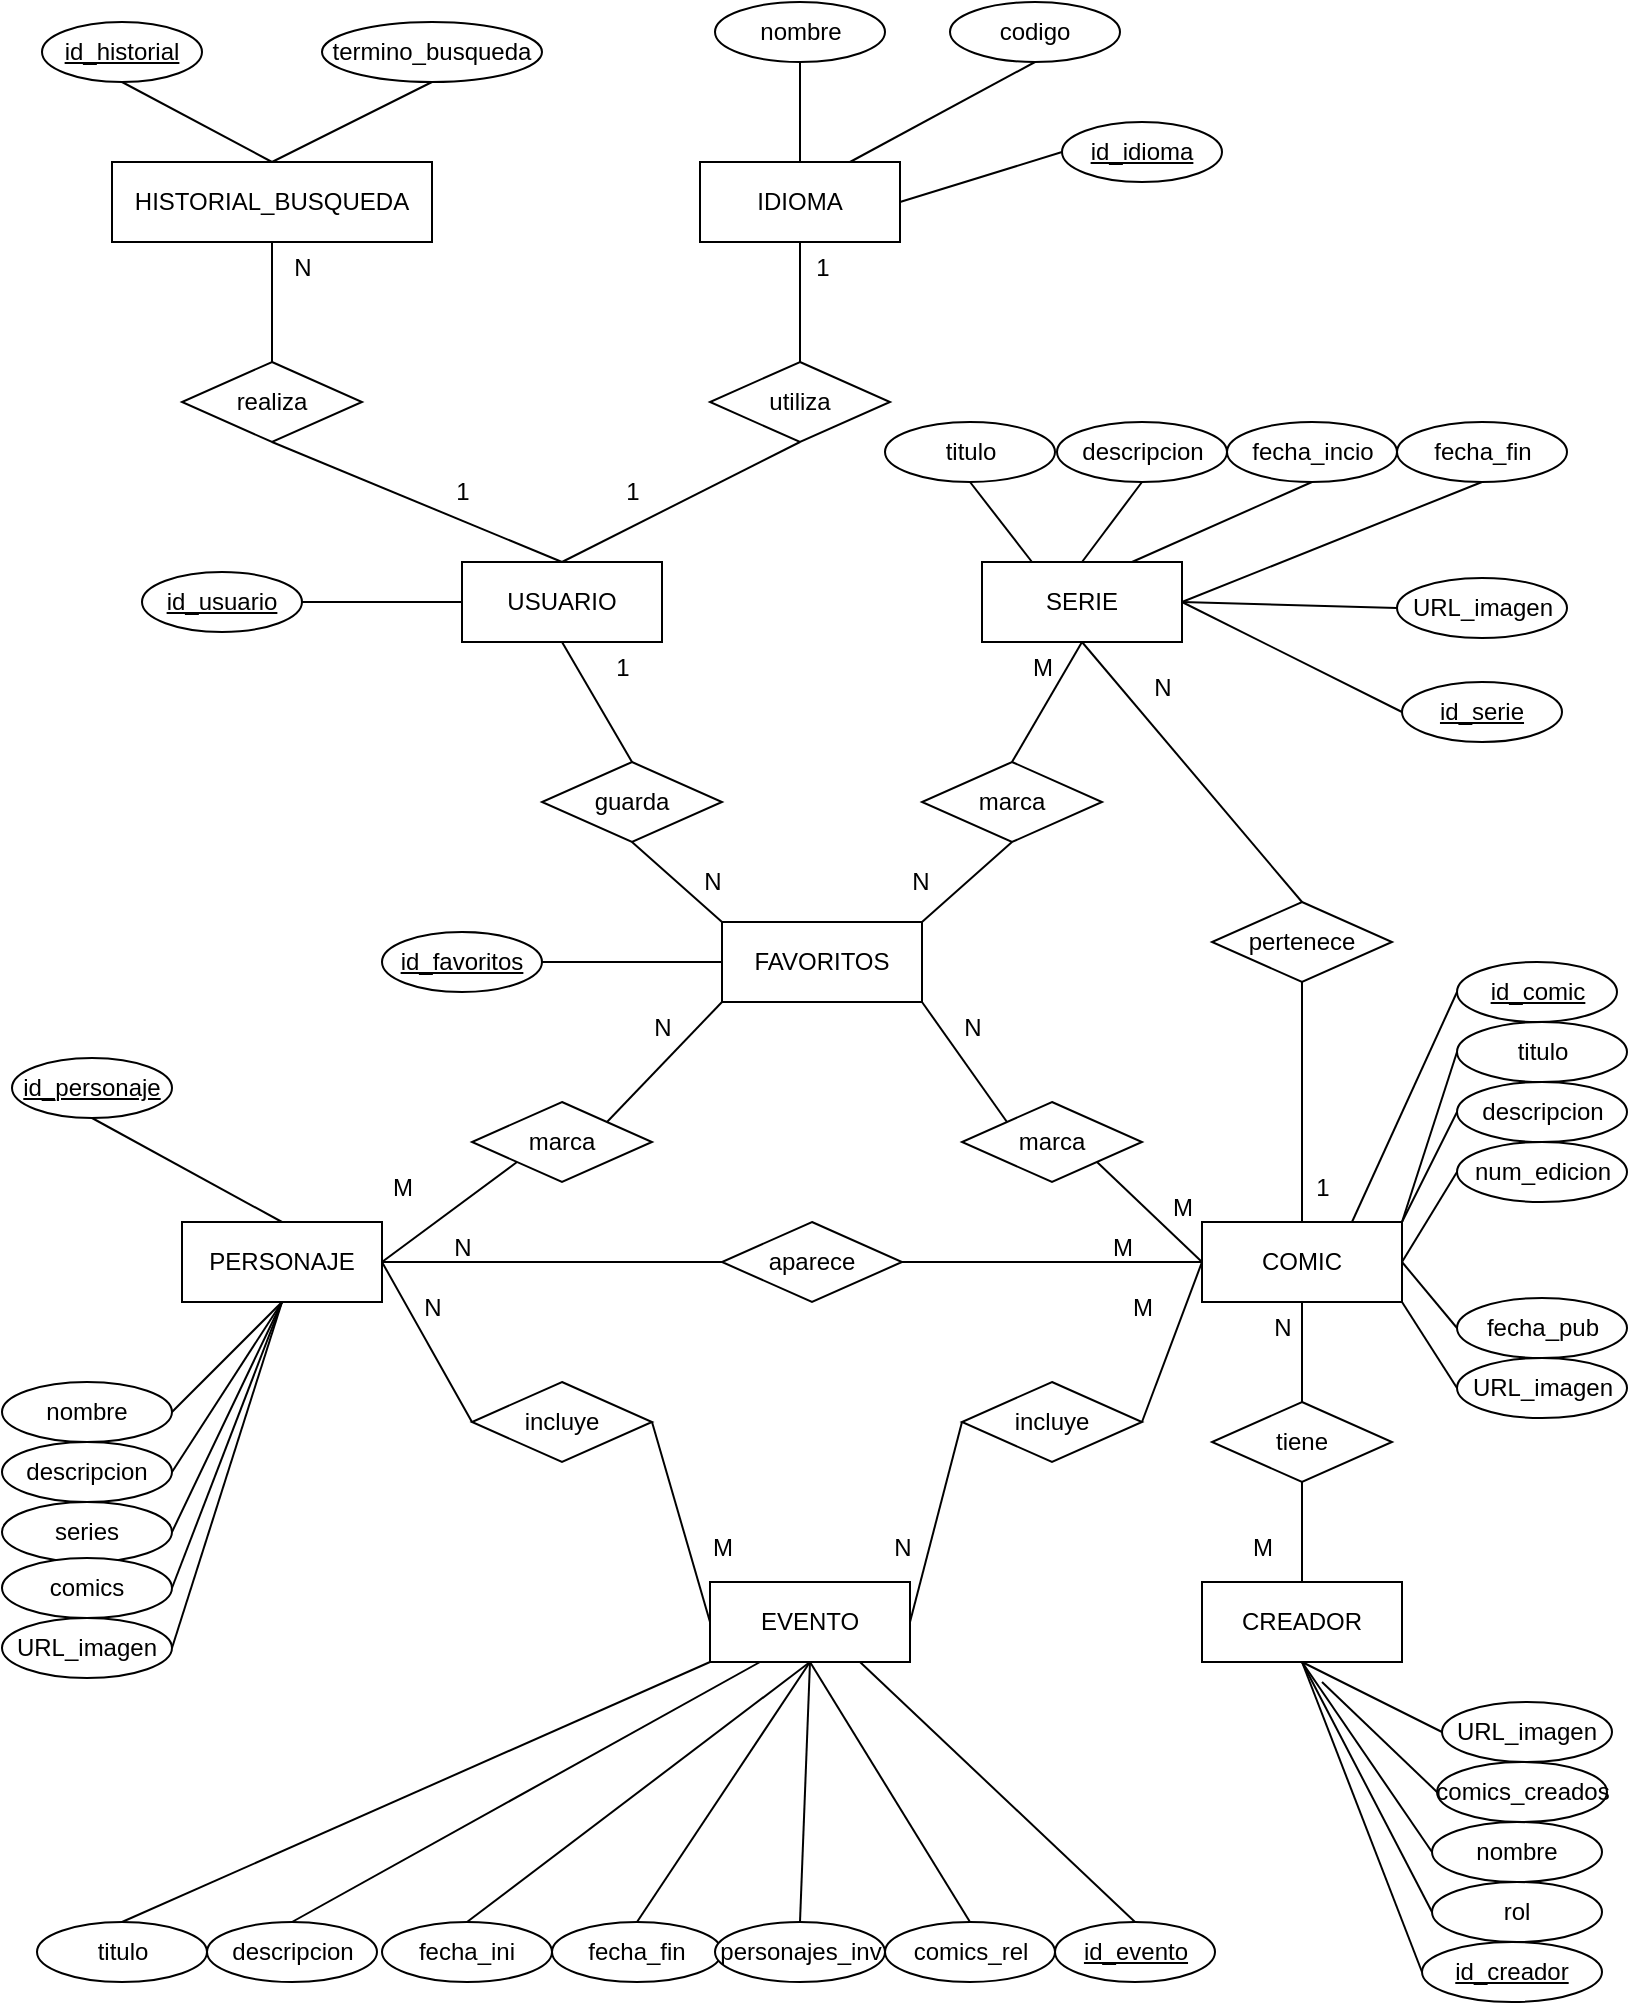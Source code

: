 <mxfile version="26.2.3">
  <diagram name="Modelo-ER" id="4nw62lO1h6hBah5cUrS4">
    <mxGraphModel dx="1428" dy="743" grid="1" gridSize="10" guides="1" tooltips="1" connect="1" arrows="1" fold="1" page="1" pageScale="1" pageWidth="827" pageHeight="1169" math="0" shadow="0">
      <root>
        <mxCell id="0" />
        <mxCell id="1" parent="0" />
        <mxCell id="E68iJSFj84GTbNLbcEv8-1" value="EVENTO" style="whiteSpace=wrap;html=1;align=center;" parent="1" vertex="1">
          <mxGeometry x="364" y="920" width="100" height="40" as="geometry" />
        </mxCell>
        <mxCell id="E68iJSFj84GTbNLbcEv8-2" value="COMIC" style="whiteSpace=wrap;html=1;align=center;" parent="1" vertex="1">
          <mxGeometry x="610" y="740" width="100" height="40" as="geometry" />
        </mxCell>
        <mxCell id="E68iJSFj84GTbNLbcEv8-3" value="SERIE" style="whiteSpace=wrap;html=1;align=center;" parent="1" vertex="1">
          <mxGeometry x="500" y="410" width="100" height="40" as="geometry" />
        </mxCell>
        <mxCell id="E68iJSFj84GTbNLbcEv8-4" value="PERSONAJE" style="whiteSpace=wrap;html=1;align=center;" parent="1" vertex="1">
          <mxGeometry x="100" y="740" width="100" height="40" as="geometry" />
        </mxCell>
        <mxCell id="E68iJSFj84GTbNLbcEv8-5" value="USUARIO" style="whiteSpace=wrap;html=1;align=center;" parent="1" vertex="1">
          <mxGeometry x="240" y="410" width="100" height="40" as="geometry" />
        </mxCell>
        <mxCell id="E68iJSFj84GTbNLbcEv8-9" value="IDIOMA" style="whiteSpace=wrap;html=1;align=center;" parent="1" vertex="1">
          <mxGeometry x="359" y="210" width="100" height="40" as="geometry" />
        </mxCell>
        <mxCell id="GF9N1NEK_EVH8XBZDfcY-1" value="CREADOR" style="whiteSpace=wrap;html=1;align=center;" parent="1" vertex="1">
          <mxGeometry x="610" y="920" width="100" height="40" as="geometry" />
        </mxCell>
        <mxCell id="GF9N1NEK_EVH8XBZDfcY-2" value="HISTORIAL_BUSQUEDA" style="whiteSpace=wrap;html=1;align=center;" parent="1" vertex="1">
          <mxGeometry x="65" y="210" width="160" height="40" as="geometry" />
        </mxCell>
        <mxCell id="GF9N1NEK_EVH8XBZDfcY-3" value="FAVORITOS" style="whiteSpace=wrap;html=1;align=center;" parent="1" vertex="1">
          <mxGeometry x="370" y="590" width="100" height="40" as="geometry" />
        </mxCell>
        <mxCell id="bm0z0x6JTXVxcFclUV1G-10" value="&lt;span style=&quot;font-weight: normal;&quot;&gt;guarda&lt;/span&gt;" style="shape=rhombus;perimeter=rhombusPerimeter;whiteSpace=wrap;html=1;align=center;fontStyle=1" parent="1" vertex="1">
          <mxGeometry x="280" y="510" width="90" height="40" as="geometry" />
        </mxCell>
        <mxCell id="bm0z0x6JTXVxcFclUV1G-11" value="" style="endArrow=none;html=1;rounded=0;exitX=0.5;exitY=1;exitDx=0;exitDy=0;entryX=0;entryY=0;entryDx=0;entryDy=0;" parent="1" source="bm0z0x6JTXVxcFclUV1G-10" target="GF9N1NEK_EVH8XBZDfcY-3" edge="1">
          <mxGeometry relative="1" as="geometry">
            <mxPoint x="280" y="600" as="sourcePoint" />
            <mxPoint x="440" y="600" as="targetPoint" />
          </mxGeometry>
        </mxCell>
        <mxCell id="bm0z0x6JTXVxcFclUV1G-12" value="" style="endArrow=none;html=1;rounded=0;exitX=0.5;exitY=1;exitDx=0;exitDy=0;entryX=0.5;entryY=0;entryDx=0;entryDy=0;" parent="1" source="E68iJSFj84GTbNLbcEv8-5" target="bm0z0x6JTXVxcFclUV1G-10" edge="1">
          <mxGeometry relative="1" as="geometry">
            <mxPoint x="345" y="550" as="sourcePoint" />
            <mxPoint x="380" y="620" as="targetPoint" />
          </mxGeometry>
        </mxCell>
        <mxCell id="bm0z0x6JTXVxcFclUV1G-13" value="marca" style="shape=rhombus;perimeter=rhombusPerimeter;whiteSpace=wrap;html=1;align=center;" parent="1" vertex="1">
          <mxGeometry x="470" y="510" width="90" height="40" as="geometry" />
        </mxCell>
        <mxCell id="bm0z0x6JTXVxcFclUV1G-14" value="marca" style="shape=rhombus;perimeter=rhombusPerimeter;whiteSpace=wrap;html=1;align=center;" parent="1" vertex="1">
          <mxGeometry x="245" y="680" width="90" height="40" as="geometry" />
        </mxCell>
        <mxCell id="bm0z0x6JTXVxcFclUV1G-15" value="marca" style="shape=rhombus;perimeter=rhombusPerimeter;whiteSpace=wrap;html=1;align=center;" parent="1" vertex="1">
          <mxGeometry x="490" y="680" width="90" height="40" as="geometry" />
        </mxCell>
        <mxCell id="bm0z0x6JTXVxcFclUV1G-16" value="" style="endArrow=none;html=1;rounded=0;exitX=0;exitY=1;exitDx=0;exitDy=0;entryX=1;entryY=0;entryDx=0;entryDy=0;" parent="1" source="GF9N1NEK_EVH8XBZDfcY-3" target="bm0z0x6JTXVxcFclUV1G-14" edge="1">
          <mxGeometry relative="1" as="geometry">
            <mxPoint x="335" y="560" as="sourcePoint" />
            <mxPoint x="380" y="620" as="targetPoint" />
          </mxGeometry>
        </mxCell>
        <mxCell id="bm0z0x6JTXVxcFclUV1G-17" value="" style="endArrow=none;html=1;rounded=0;exitX=1;exitY=0.5;exitDx=0;exitDy=0;entryX=0;entryY=1;entryDx=0;entryDy=0;" parent="1" source="E68iJSFj84GTbNLbcEv8-4" target="bm0z0x6JTXVxcFclUV1G-14" edge="1">
          <mxGeometry relative="1" as="geometry">
            <mxPoint x="380" y="640" as="sourcePoint" />
            <mxPoint x="323" y="700" as="targetPoint" />
          </mxGeometry>
        </mxCell>
        <mxCell id="bm0z0x6JTXVxcFclUV1G-18" value="" style="endArrow=none;html=1;rounded=0;exitX=1;exitY=1;exitDx=0;exitDy=0;entryX=0;entryY=0;entryDx=0;entryDy=0;" parent="1" source="GF9N1NEK_EVH8XBZDfcY-3" target="bm0z0x6JTXVxcFclUV1G-15" edge="1">
          <mxGeometry relative="1" as="geometry">
            <mxPoint x="380" y="640" as="sourcePoint" />
            <mxPoint x="550" y="650" as="targetPoint" />
          </mxGeometry>
        </mxCell>
        <mxCell id="bm0z0x6JTXVxcFclUV1G-19" value="" style="endArrow=none;html=1;rounded=0;entryX=1;entryY=1;entryDx=0;entryDy=0;exitX=0;exitY=0.5;exitDx=0;exitDy=0;" parent="1" source="E68iJSFj84GTbNLbcEv8-2" target="bm0z0x6JTXVxcFclUV1G-15" edge="1">
          <mxGeometry relative="1" as="geometry">
            <mxPoint x="600" y="770" as="sourcePoint" />
            <mxPoint x="545" y="690" as="targetPoint" />
          </mxGeometry>
        </mxCell>
        <mxCell id="bm0z0x6JTXVxcFclUV1G-20" value="" style="endArrow=none;html=1;rounded=0;exitX=0.5;exitY=1;exitDx=0;exitDy=0;entryX=1;entryY=0;entryDx=0;entryDy=0;" parent="1" source="bm0z0x6JTXVxcFclUV1G-13" target="GF9N1NEK_EVH8XBZDfcY-3" edge="1">
          <mxGeometry relative="1" as="geometry">
            <mxPoint x="335" y="560" as="sourcePoint" />
            <mxPoint x="380" y="600" as="targetPoint" />
          </mxGeometry>
        </mxCell>
        <mxCell id="bm0z0x6JTXVxcFclUV1G-21" value="" style="endArrow=none;html=1;rounded=0;entryX=0.5;entryY=0;entryDx=0;entryDy=0;exitX=0.5;exitY=1;exitDx=0;exitDy=0;" parent="1" source="E68iJSFj84GTbNLbcEv8-3" target="bm0z0x6JTXVxcFclUV1G-13" edge="1">
          <mxGeometry relative="1" as="geometry">
            <mxPoint x="560" y="490" as="sourcePoint" />
            <mxPoint x="480" y="600" as="targetPoint" />
          </mxGeometry>
        </mxCell>
        <mxCell id="bm0z0x6JTXVxcFclUV1G-22" value="incluye" style="shape=rhombus;perimeter=rhombusPerimeter;whiteSpace=wrap;html=1;align=center;" parent="1" vertex="1">
          <mxGeometry x="245" y="820" width="90" height="40" as="geometry" />
        </mxCell>
        <mxCell id="bm0z0x6JTXVxcFclUV1G-23" value="incluye" style="shape=rhombus;perimeter=rhombusPerimeter;whiteSpace=wrap;html=1;align=center;" parent="1" vertex="1">
          <mxGeometry x="490" y="820" width="90" height="40" as="geometry" />
        </mxCell>
        <mxCell id="bm0z0x6JTXVxcFclUV1G-24" value="" style="endArrow=none;html=1;rounded=0;entryX=1;entryY=0.5;entryDx=0;entryDy=0;exitX=0;exitY=0.5;exitDx=0;exitDy=0;" parent="1" source="E68iJSFj84GTbNLbcEv8-2" target="bm0z0x6JTXVxcFclUV1G-23" edge="1">
          <mxGeometry relative="1" as="geometry">
            <mxPoint x="620" y="770" as="sourcePoint" />
            <mxPoint x="568" y="720" as="targetPoint" />
          </mxGeometry>
        </mxCell>
        <mxCell id="bm0z0x6JTXVxcFclUV1G-25" value="" style="endArrow=none;html=1;rounded=0;entryX=1;entryY=0.5;entryDx=0;entryDy=0;exitX=0;exitY=0.5;exitDx=0;exitDy=0;" parent="1" source="bm0z0x6JTXVxcFclUV1G-23" target="E68iJSFj84GTbNLbcEv8-1" edge="1">
          <mxGeometry relative="1" as="geometry">
            <mxPoint x="620" y="770" as="sourcePoint" />
            <mxPoint x="590" y="850" as="targetPoint" />
          </mxGeometry>
        </mxCell>
        <mxCell id="bm0z0x6JTXVxcFclUV1G-26" value="" style="endArrow=none;html=1;rounded=0;entryX=0;entryY=0.5;entryDx=0;entryDy=0;exitX=1;exitY=0.5;exitDx=0;exitDy=0;" parent="1" source="bm0z0x6JTXVxcFclUV1G-22" target="E68iJSFj84GTbNLbcEv8-1" edge="1">
          <mxGeometry relative="1" as="geometry">
            <mxPoint x="500" y="850" as="sourcePoint" />
            <mxPoint x="474" y="950" as="targetPoint" />
          </mxGeometry>
        </mxCell>
        <mxCell id="bm0z0x6JTXVxcFclUV1G-27" value="" style="endArrow=none;html=1;rounded=0;entryX=0;entryY=0.5;entryDx=0;entryDy=0;exitX=1;exitY=0.5;exitDx=0;exitDy=0;" parent="1" source="E68iJSFj84GTbNLbcEv8-4" target="bm0z0x6JTXVxcFclUV1G-22" edge="1">
          <mxGeometry relative="1" as="geometry">
            <mxPoint x="345" y="850" as="sourcePoint" />
            <mxPoint x="374" y="950" as="targetPoint" />
          </mxGeometry>
        </mxCell>
        <mxCell id="bm0z0x6JTXVxcFclUV1G-28" value="&lt;span style=&quot;font-weight: normal;&quot;&gt;realiza&lt;/span&gt;" style="shape=rhombus;perimeter=rhombusPerimeter;whiteSpace=wrap;html=1;align=center;fontStyle=1" parent="1" vertex="1">
          <mxGeometry x="100" y="310" width="90" height="40" as="geometry" />
        </mxCell>
        <mxCell id="bm0z0x6JTXVxcFclUV1G-29" value="&lt;span style=&quot;font-weight: normal;&quot;&gt;utiliza&lt;/span&gt;" style="shape=rhombus;perimeter=rhombusPerimeter;whiteSpace=wrap;html=1;align=center;fontStyle=1" parent="1" vertex="1">
          <mxGeometry x="364" y="310" width="90" height="40" as="geometry" />
        </mxCell>
        <mxCell id="bm0z0x6JTXVxcFclUV1G-30" value="" style="endArrow=none;html=1;rounded=0;exitX=0.5;exitY=1;exitDx=0;exitDy=0;entryX=0.5;entryY=0;entryDx=0;entryDy=0;" parent="1" source="bm0z0x6JTXVxcFclUV1G-29" target="E68iJSFj84GTbNLbcEv8-5" edge="1">
          <mxGeometry relative="1" as="geometry">
            <mxPoint x="300" y="460" as="sourcePoint" />
            <mxPoint x="335" y="520" as="targetPoint" />
          </mxGeometry>
        </mxCell>
        <mxCell id="bm0z0x6JTXVxcFclUV1G-31" value="" style="endArrow=none;html=1;rounded=0;exitX=0.5;exitY=1;exitDx=0;exitDy=0;entryX=0.5;entryY=0;entryDx=0;entryDy=0;" parent="1" source="bm0z0x6JTXVxcFclUV1G-28" target="E68iJSFj84GTbNLbcEv8-5" edge="1">
          <mxGeometry relative="1" as="geometry">
            <mxPoint x="365" y="360" as="sourcePoint" />
            <mxPoint x="280" y="380" as="targetPoint" />
          </mxGeometry>
        </mxCell>
        <mxCell id="bm0z0x6JTXVxcFclUV1G-32" value="" style="endArrow=none;html=1;rounded=0;exitX=0.5;exitY=1;exitDx=0;exitDy=0;entryX=0.5;entryY=0;entryDx=0;entryDy=0;" parent="1" source="GF9N1NEK_EVH8XBZDfcY-2" target="bm0z0x6JTXVxcFclUV1G-28" edge="1">
          <mxGeometry relative="1" as="geometry">
            <mxPoint x="155" y="360" as="sourcePoint" />
            <mxPoint x="300" y="420" as="targetPoint" />
          </mxGeometry>
        </mxCell>
        <mxCell id="bm0z0x6JTXVxcFclUV1G-33" value="" style="endArrow=none;html=1;rounded=0;exitX=0.5;exitY=1;exitDx=0;exitDy=0;entryX=0.5;entryY=0;entryDx=0;entryDy=0;" parent="1" source="E68iJSFj84GTbNLbcEv8-9" target="bm0z0x6JTXVxcFclUV1G-29" edge="1">
          <mxGeometry relative="1" as="geometry">
            <mxPoint x="140" y="260" as="sourcePoint" />
            <mxPoint x="155" y="320" as="targetPoint" />
          </mxGeometry>
        </mxCell>
        <mxCell id="bm0z0x6JTXVxcFclUV1G-34" value="pertenece" style="shape=rhombus;perimeter=rhombusPerimeter;whiteSpace=wrap;html=1;align=center;" parent="1" vertex="1">
          <mxGeometry x="615" y="580" width="90" height="40" as="geometry" />
        </mxCell>
        <mxCell id="bm0z0x6JTXVxcFclUV1G-35" value="" style="endArrow=none;html=1;rounded=0;entryX=0.5;entryY=0;entryDx=0;entryDy=0;exitX=0.5;exitY=1;exitDx=0;exitDy=0;" parent="1" source="E68iJSFj84GTbNLbcEv8-3" target="bm0z0x6JTXVxcFclUV1G-34" edge="1">
          <mxGeometry relative="1" as="geometry">
            <mxPoint x="560" y="460" as="sourcePoint" />
            <mxPoint x="525" y="520" as="targetPoint" />
          </mxGeometry>
        </mxCell>
        <mxCell id="bm0z0x6JTXVxcFclUV1G-36" value="" style="endArrow=none;html=1;rounded=0;entryX=0.5;entryY=1;entryDx=0;entryDy=0;exitX=0.5;exitY=0;exitDx=0;exitDy=0;" parent="1" source="E68iJSFj84GTbNLbcEv8-2" target="bm0z0x6JTXVxcFclUV1G-34" edge="1">
          <mxGeometry relative="1" as="geometry">
            <mxPoint x="560" y="460" as="sourcePoint" />
            <mxPoint x="675" y="570" as="targetPoint" />
          </mxGeometry>
        </mxCell>
        <mxCell id="bm0z0x6JTXVxcFclUV1G-37" value="aparece" style="shape=rhombus;perimeter=rhombusPerimeter;whiteSpace=wrap;html=1;align=center;" parent="1" vertex="1">
          <mxGeometry x="370" y="740" width="90" height="40" as="geometry" />
        </mxCell>
        <mxCell id="bm0z0x6JTXVxcFclUV1G-38" value="" style="endArrow=none;html=1;rounded=0;exitX=1;exitY=0.5;exitDx=0;exitDy=0;entryX=0;entryY=0.5;entryDx=0;entryDy=0;" parent="1" source="E68iJSFj84GTbNLbcEv8-4" target="bm0z0x6JTXVxcFclUV1G-37" edge="1">
          <mxGeometry relative="1" as="geometry">
            <mxPoint x="210" y="770" as="sourcePoint" />
            <mxPoint x="278" y="720" as="targetPoint" />
          </mxGeometry>
        </mxCell>
        <mxCell id="bm0z0x6JTXVxcFclUV1G-39" value="" style="endArrow=none;html=1;rounded=0;exitX=0;exitY=0.5;exitDx=0;exitDy=0;entryX=1;entryY=0.5;entryDx=0;entryDy=0;" parent="1" source="E68iJSFj84GTbNLbcEv8-2" target="bm0z0x6JTXVxcFclUV1G-37" edge="1">
          <mxGeometry relative="1" as="geometry">
            <mxPoint x="210" y="770" as="sourcePoint" />
            <mxPoint x="379" y="780" as="targetPoint" />
          </mxGeometry>
        </mxCell>
        <mxCell id="bm0z0x6JTXVxcFclUV1G-40" value="tiene" style="shape=rhombus;perimeter=rhombusPerimeter;whiteSpace=wrap;html=1;align=center;" parent="1" vertex="1">
          <mxGeometry x="615" y="830" width="90" height="40" as="geometry" />
        </mxCell>
        <mxCell id="bm0z0x6JTXVxcFclUV1G-41" value="" style="endArrow=none;html=1;rounded=0;entryX=0.5;entryY=1;entryDx=0;entryDy=0;exitX=0.5;exitY=0;exitDx=0;exitDy=0;" parent="1" source="bm0z0x6JTXVxcFclUV1G-40" target="E68iJSFj84GTbNLbcEv8-2" edge="1">
          <mxGeometry relative="1" as="geometry">
            <mxPoint x="670" y="750" as="sourcePoint" />
            <mxPoint x="670" y="630" as="targetPoint" />
          </mxGeometry>
        </mxCell>
        <mxCell id="bm0z0x6JTXVxcFclUV1G-42" value="" style="endArrow=none;html=1;rounded=0;entryX=0.5;entryY=0;entryDx=0;entryDy=0;exitX=0.5;exitY=1;exitDx=0;exitDy=0;" parent="1" source="bm0z0x6JTXVxcFclUV1G-40" target="GF9N1NEK_EVH8XBZDfcY-1" edge="1">
          <mxGeometry relative="1" as="geometry">
            <mxPoint x="665" y="850" as="sourcePoint" />
            <mxPoint x="670" y="790" as="targetPoint" />
          </mxGeometry>
        </mxCell>
        <mxCell id="bm0z0x6JTXVxcFclUV1G-43" value="1" style="text;html=1;align=center;verticalAlign=middle;resizable=0;points=[];autosize=1;strokeColor=none;fillColor=none;" parent="1" vertex="1">
          <mxGeometry x="310" y="360" width="30" height="30" as="geometry" />
        </mxCell>
        <mxCell id="bm0z0x6JTXVxcFclUV1G-44" value="1" style="text;html=1;align=center;verticalAlign=middle;resizable=0;points=[];autosize=1;strokeColor=none;fillColor=none;" parent="1" vertex="1">
          <mxGeometry x="405" y="248" width="30" height="30" as="geometry" />
        </mxCell>
        <mxCell id="bm0z0x6JTXVxcFclUV1G-45" value="1" style="text;html=1;align=center;verticalAlign=middle;resizable=0;points=[];autosize=1;strokeColor=none;fillColor=none;" parent="1" vertex="1">
          <mxGeometry x="225" y="360" width="30" height="30" as="geometry" />
        </mxCell>
        <mxCell id="bm0z0x6JTXVxcFclUV1G-46" value="N" style="text;html=1;align=center;verticalAlign=middle;resizable=0;points=[];autosize=1;strokeColor=none;fillColor=none;" parent="1" vertex="1">
          <mxGeometry x="145" y="248" width="30" height="30" as="geometry" />
        </mxCell>
        <mxCell id="bm0z0x6JTXVxcFclUV1G-47" value="1" style="text;html=1;align=center;verticalAlign=middle;resizable=0;points=[];autosize=1;strokeColor=none;fillColor=none;" parent="1" vertex="1">
          <mxGeometry x="305" y="448" width="30" height="30" as="geometry" />
        </mxCell>
        <mxCell id="bm0z0x6JTXVxcFclUV1G-48" value="N" style="text;html=1;align=center;verticalAlign=middle;resizable=0;points=[];autosize=1;strokeColor=none;fillColor=none;" parent="1" vertex="1">
          <mxGeometry x="350" y="554.5" width="30" height="30" as="geometry" />
        </mxCell>
        <mxCell id="bm0z0x6JTXVxcFclUV1G-49" value="N" style="text;html=1;align=center;verticalAlign=middle;resizable=0;points=[];autosize=1;strokeColor=none;fillColor=none;" parent="1" vertex="1">
          <mxGeometry x="325" y="628" width="30" height="30" as="geometry" />
        </mxCell>
        <mxCell id="bm0z0x6JTXVxcFclUV1G-50" value="N" style="text;html=1;align=center;verticalAlign=middle;resizable=0;points=[];autosize=1;strokeColor=none;fillColor=none;" parent="1" vertex="1">
          <mxGeometry x="480" y="628" width="30" height="30" as="geometry" />
        </mxCell>
        <mxCell id="bm0z0x6JTXVxcFclUV1G-51" value="N" style="text;html=1;align=center;verticalAlign=middle;resizable=0;points=[];autosize=1;strokeColor=none;fillColor=none;" parent="1" vertex="1">
          <mxGeometry x="454" y="555" width="30" height="30" as="geometry" />
        </mxCell>
        <mxCell id="bm0z0x6JTXVxcFclUV1G-52" value="M" style="text;html=1;align=center;verticalAlign=middle;resizable=0;points=[];autosize=1;strokeColor=none;fillColor=none;" parent="1" vertex="1">
          <mxGeometry x="515" y="448" width="30" height="30" as="geometry" />
        </mxCell>
        <mxCell id="bm0z0x6JTXVxcFclUV1G-53" value="M" style="text;html=1;align=center;verticalAlign=middle;resizable=0;points=[];autosize=1;strokeColor=none;fillColor=none;" parent="1" vertex="1">
          <mxGeometry x="585" y="718" width="30" height="30" as="geometry" />
        </mxCell>
        <mxCell id="bm0z0x6JTXVxcFclUV1G-54" value="M" style="text;html=1;align=center;verticalAlign=middle;resizable=0;points=[];autosize=1;strokeColor=none;fillColor=none;" parent="1" vertex="1">
          <mxGeometry x="195" y="708" width="30" height="30" as="geometry" />
        </mxCell>
        <mxCell id="bm0z0x6JTXVxcFclUV1G-55" value="N" style="text;html=1;align=center;verticalAlign=middle;resizable=0;points=[];autosize=1;strokeColor=none;fillColor=none;" parent="1" vertex="1">
          <mxGeometry x="225" y="738" width="30" height="30" as="geometry" />
        </mxCell>
        <mxCell id="bm0z0x6JTXVxcFclUV1G-56" value="M" style="text;html=1;align=center;verticalAlign=middle;resizable=0;points=[];autosize=1;strokeColor=none;fillColor=none;" parent="1" vertex="1">
          <mxGeometry x="555" y="738" width="30" height="30" as="geometry" />
        </mxCell>
        <mxCell id="bm0z0x6JTXVxcFclUV1G-57" value="N" style="text;html=1;align=center;verticalAlign=middle;resizable=0;points=[];autosize=1;strokeColor=none;fillColor=none;" parent="1" vertex="1">
          <mxGeometry x="210" y="768" width="30" height="30" as="geometry" />
        </mxCell>
        <mxCell id="bm0z0x6JTXVxcFclUV1G-58" value="M" style="text;html=1;align=center;verticalAlign=middle;resizable=0;points=[];autosize=1;strokeColor=none;fillColor=none;" parent="1" vertex="1">
          <mxGeometry x="355" y="888" width="30" height="30" as="geometry" />
        </mxCell>
        <mxCell id="bm0z0x6JTXVxcFclUV1G-59" value="N" style="text;html=1;align=center;verticalAlign=middle;resizable=0;points=[];autosize=1;strokeColor=none;fillColor=none;" parent="1" vertex="1">
          <mxGeometry x="445" y="888" width="30" height="30" as="geometry" />
        </mxCell>
        <mxCell id="bm0z0x6JTXVxcFclUV1G-60" value="M" style="text;html=1;align=center;verticalAlign=middle;resizable=0;points=[];autosize=1;strokeColor=none;fillColor=none;" parent="1" vertex="1">
          <mxGeometry x="565" y="768" width="30" height="30" as="geometry" />
        </mxCell>
        <mxCell id="bm0z0x6JTXVxcFclUV1G-61" value="N" style="text;html=1;align=center;verticalAlign=middle;resizable=0;points=[];autosize=1;strokeColor=none;fillColor=none;" parent="1" vertex="1">
          <mxGeometry x="635" y="778" width="30" height="30" as="geometry" />
        </mxCell>
        <mxCell id="bm0z0x6JTXVxcFclUV1G-62" value="M" style="text;html=1;align=center;verticalAlign=middle;resizable=0;points=[];autosize=1;strokeColor=none;fillColor=none;" parent="1" vertex="1">
          <mxGeometry x="625" y="888" width="30" height="30" as="geometry" />
        </mxCell>
        <mxCell id="bm0z0x6JTXVxcFclUV1G-63" value="1" style="text;html=1;align=center;verticalAlign=middle;resizable=0;points=[];autosize=1;strokeColor=none;fillColor=none;" parent="1" vertex="1">
          <mxGeometry x="655" y="708" width="30" height="30" as="geometry" />
        </mxCell>
        <mxCell id="bm0z0x6JTXVxcFclUV1G-64" value="N" style="text;html=1;align=center;verticalAlign=middle;resizable=0;points=[];autosize=1;strokeColor=none;fillColor=none;" parent="1" vertex="1">
          <mxGeometry x="575" y="458" width="30" height="30" as="geometry" />
        </mxCell>
        <mxCell id="LX1QEvnsO2SAnULXbg1H-1" value="id_usuario" style="ellipse;whiteSpace=wrap;html=1;align=center;fontStyle=4;" parent="1" vertex="1">
          <mxGeometry x="80" y="415" width="80" height="30" as="geometry" />
        </mxCell>
        <mxCell id="LX1QEvnsO2SAnULXbg1H-2" value="termino_busqueda" style="ellipse;whiteSpace=wrap;html=1;align=center;" parent="1" vertex="1">
          <mxGeometry x="170" y="140" width="110" height="30" as="geometry" />
        </mxCell>
        <mxCell id="LX1QEvnsO2SAnULXbg1H-6" value="" style="endArrow=none;html=1;rounded=0;exitX=1;exitY=0.5;exitDx=0;exitDy=0;entryX=0;entryY=0.5;entryDx=0;entryDy=0;" parent="1" source="LX1QEvnsO2SAnULXbg1H-1" target="E68iJSFj84GTbNLbcEv8-5" edge="1">
          <mxGeometry relative="1" as="geometry">
            <mxPoint x="130" y="420" as="sourcePoint" />
            <mxPoint x="290" y="420" as="targetPoint" />
          </mxGeometry>
        </mxCell>
        <mxCell id="LX1QEvnsO2SAnULXbg1H-11" value="id_historial" style="ellipse;whiteSpace=wrap;html=1;align=center;fontStyle=4;" parent="1" vertex="1">
          <mxGeometry x="30" y="140" width="80" height="30" as="geometry" />
        </mxCell>
        <mxCell id="LX1QEvnsO2SAnULXbg1H-12" value="" style="endArrow=none;html=1;rounded=0;exitX=0.5;exitY=1;exitDx=0;exitDy=0;entryX=0.5;entryY=0;entryDx=0;entryDy=0;" parent="1" source="LX1QEvnsO2SAnULXbg1H-11" target="GF9N1NEK_EVH8XBZDfcY-2" edge="1">
          <mxGeometry relative="1" as="geometry">
            <mxPoint x="100" y="375" as="sourcePoint" />
            <mxPoint x="250" y="430" as="targetPoint" />
          </mxGeometry>
        </mxCell>
        <mxCell id="LX1QEvnsO2SAnULXbg1H-13" value="" style="endArrow=none;html=1;rounded=0;exitX=0.5;exitY=1;exitDx=0;exitDy=0;entryX=0.5;entryY=0;entryDx=0;entryDy=0;" parent="1" source="LX1QEvnsO2SAnULXbg1H-2" target="GF9N1NEK_EVH8XBZDfcY-2" edge="1">
          <mxGeometry relative="1" as="geometry">
            <mxPoint x="110" y="385" as="sourcePoint" />
            <mxPoint x="260" y="440" as="targetPoint" />
          </mxGeometry>
        </mxCell>
        <mxCell id="LX1QEvnsO2SAnULXbg1H-15" value="codigo" style="ellipse;whiteSpace=wrap;html=1;align=center;" parent="1" vertex="1">
          <mxGeometry x="484" y="130" width="85" height="30" as="geometry" />
        </mxCell>
        <mxCell id="LX1QEvnsO2SAnULXbg1H-16" value="nombre" style="ellipse;whiteSpace=wrap;html=1;align=center;" parent="1" vertex="1">
          <mxGeometry x="366.5" y="130" width="85" height="30" as="geometry" />
        </mxCell>
        <mxCell id="LX1QEvnsO2SAnULXbg1H-17" value="id_idioma" style="ellipse;whiteSpace=wrap;html=1;align=center;fontStyle=4;" parent="1" vertex="1">
          <mxGeometry x="540" y="190" width="80" height="30" as="geometry" />
        </mxCell>
        <mxCell id="LX1QEvnsO2SAnULXbg1H-18" value="" style="endArrow=none;html=1;rounded=0;exitX=0.5;exitY=1;exitDx=0;exitDy=0;entryX=0.5;entryY=0;entryDx=0;entryDy=0;" parent="1" source="LX1QEvnsO2SAnULXbg1H-16" target="E68iJSFj84GTbNLbcEv8-9" edge="1">
          <mxGeometry relative="1" as="geometry">
            <mxPoint x="235" y="180" as="sourcePoint" />
            <mxPoint x="155" y="220" as="targetPoint" />
          </mxGeometry>
        </mxCell>
        <mxCell id="LX1QEvnsO2SAnULXbg1H-19" value="" style="endArrow=none;html=1;rounded=0;exitX=0.5;exitY=1;exitDx=0;exitDy=0;entryX=0.75;entryY=0;entryDx=0;entryDy=0;" parent="1" source="LX1QEvnsO2SAnULXbg1H-15" target="E68iJSFj84GTbNLbcEv8-9" edge="1">
          <mxGeometry relative="1" as="geometry">
            <mxPoint x="419" y="170" as="sourcePoint" />
            <mxPoint x="419" y="220" as="targetPoint" />
          </mxGeometry>
        </mxCell>
        <mxCell id="LX1QEvnsO2SAnULXbg1H-20" value="" style="endArrow=none;html=1;rounded=0;exitX=0;exitY=0.5;exitDx=0;exitDy=0;entryX=1;entryY=0.5;entryDx=0;entryDy=0;" parent="1" source="LX1QEvnsO2SAnULXbg1H-17" target="E68iJSFj84GTbNLbcEv8-9" edge="1">
          <mxGeometry relative="1" as="geometry">
            <mxPoint x="537" y="170" as="sourcePoint" />
            <mxPoint x="460" y="217" as="targetPoint" />
          </mxGeometry>
        </mxCell>
        <mxCell id="LX1QEvnsO2SAnULXbg1H-21" value="id_favoritos" style="ellipse;whiteSpace=wrap;html=1;align=center;fontStyle=4;" parent="1" vertex="1">
          <mxGeometry x="200" y="595" width="80" height="30" as="geometry" />
        </mxCell>
        <mxCell id="LX1QEvnsO2SAnULXbg1H-22" value="" style="endArrow=none;html=1;rounded=0;exitX=1;exitY=0.5;exitDx=0;exitDy=0;entryX=0;entryY=0.5;entryDx=0;entryDy=0;" parent="1" source="LX1QEvnsO2SAnULXbg1H-21" target="GF9N1NEK_EVH8XBZDfcY-3" edge="1">
          <mxGeometry relative="1" as="geometry">
            <mxPoint x="170" y="440" as="sourcePoint" />
            <mxPoint x="250" y="440" as="targetPoint" />
          </mxGeometry>
        </mxCell>
        <mxCell id="LX1QEvnsO2SAnULXbg1H-23" value="nombre" style="ellipse;whiteSpace=wrap;html=1;align=center;" parent="1" vertex="1">
          <mxGeometry x="10" y="820" width="85" height="30" as="geometry" />
        </mxCell>
        <mxCell id="LX1QEvnsO2SAnULXbg1H-24" value="descripcion" style="ellipse;whiteSpace=wrap;html=1;align=center;" parent="1" vertex="1">
          <mxGeometry x="10" y="850" width="85" height="30" as="geometry" />
        </mxCell>
        <mxCell id="LX1QEvnsO2SAnULXbg1H-25" value="series" style="ellipse;whiteSpace=wrap;html=1;align=center;" parent="1" vertex="1">
          <mxGeometry x="10" y="880" width="85" height="30" as="geometry" />
        </mxCell>
        <mxCell id="LX1QEvnsO2SAnULXbg1H-26" value="comics" style="ellipse;whiteSpace=wrap;html=1;align=center;" parent="1" vertex="1">
          <mxGeometry x="10" y="908" width="85" height="30" as="geometry" />
        </mxCell>
        <mxCell id="LX1QEvnsO2SAnULXbg1H-27" value="URL_imagen" style="ellipse;whiteSpace=wrap;html=1;align=center;" parent="1" vertex="1">
          <mxGeometry x="10" y="938" width="85" height="30" as="geometry" />
        </mxCell>
        <mxCell id="LX1QEvnsO2SAnULXbg1H-28" value="id_personaje" style="ellipse;whiteSpace=wrap;html=1;align=center;fontStyle=4;" parent="1" vertex="1">
          <mxGeometry x="15" y="658" width="80" height="30" as="geometry" />
        </mxCell>
        <mxCell id="LX1QEvnsO2SAnULXbg1H-29" value="" style="endArrow=none;html=1;rounded=0;exitX=0.5;exitY=0;exitDx=0;exitDy=0;entryX=0.5;entryY=1;entryDx=0;entryDy=0;" parent="1" source="E68iJSFj84GTbNLbcEv8-4" target="LX1QEvnsO2SAnULXbg1H-28" edge="1">
          <mxGeometry relative="1" as="geometry">
            <mxPoint x="170" y="440" as="sourcePoint" />
            <mxPoint x="250" y="440" as="targetPoint" />
          </mxGeometry>
        </mxCell>
        <mxCell id="LX1QEvnsO2SAnULXbg1H-30" value="" style="endArrow=none;html=1;rounded=0;exitX=0.5;exitY=1;exitDx=0;exitDy=0;entryX=1;entryY=0.5;entryDx=0;entryDy=0;" parent="1" source="E68iJSFj84GTbNLbcEv8-4" target="LX1QEvnsO2SAnULXbg1H-23" edge="1">
          <mxGeometry relative="1" as="geometry">
            <mxPoint x="160" y="750" as="sourcePoint" />
            <mxPoint x="93" y="698" as="targetPoint" />
          </mxGeometry>
        </mxCell>
        <mxCell id="LX1QEvnsO2SAnULXbg1H-31" value="" style="endArrow=none;html=1;rounded=0;exitX=0.5;exitY=1;exitDx=0;exitDy=0;entryX=1;entryY=0.5;entryDx=0;entryDy=0;" parent="1" source="E68iJSFj84GTbNLbcEv8-4" target="LX1QEvnsO2SAnULXbg1H-24" edge="1">
          <mxGeometry relative="1" as="geometry">
            <mxPoint x="160" y="790" as="sourcePoint" />
            <mxPoint x="95" y="855" as="targetPoint" />
          </mxGeometry>
        </mxCell>
        <mxCell id="LX1QEvnsO2SAnULXbg1H-32" value="" style="endArrow=none;html=1;rounded=0;exitX=0.5;exitY=1;exitDx=0;exitDy=0;entryX=1;entryY=0.5;entryDx=0;entryDy=0;" parent="1" source="E68iJSFj84GTbNLbcEv8-4" target="LX1QEvnsO2SAnULXbg1H-25" edge="1">
          <mxGeometry relative="1" as="geometry">
            <mxPoint x="160" y="790" as="sourcePoint" />
            <mxPoint x="95" y="885" as="targetPoint" />
          </mxGeometry>
        </mxCell>
        <mxCell id="LX1QEvnsO2SAnULXbg1H-33" value="" style="endArrow=none;html=1;rounded=0;exitX=0.5;exitY=1;exitDx=0;exitDy=0;entryX=1;entryY=0.5;entryDx=0;entryDy=0;" parent="1" source="E68iJSFj84GTbNLbcEv8-4" target="LX1QEvnsO2SAnULXbg1H-26" edge="1">
          <mxGeometry relative="1" as="geometry">
            <mxPoint x="160" y="790" as="sourcePoint" />
            <mxPoint x="95" y="915" as="targetPoint" />
          </mxGeometry>
        </mxCell>
        <mxCell id="LX1QEvnsO2SAnULXbg1H-34" value="" style="endArrow=none;html=1;rounded=0;exitX=0.5;exitY=1;exitDx=0;exitDy=0;entryX=1;entryY=0.5;entryDx=0;entryDy=0;" parent="1" source="E68iJSFj84GTbNLbcEv8-4" target="LX1QEvnsO2SAnULXbg1H-27" edge="1">
          <mxGeometry relative="1" as="geometry">
            <mxPoint x="160" y="790" as="sourcePoint" />
            <mxPoint x="95" y="943" as="targetPoint" />
          </mxGeometry>
        </mxCell>
        <mxCell id="LX1QEvnsO2SAnULXbg1H-35" value="URL_imagen" style="ellipse;whiteSpace=wrap;html=1;align=center;" parent="1" vertex="1">
          <mxGeometry x="707.5" y="418" width="85" height="30" as="geometry" />
        </mxCell>
        <mxCell id="LX1QEvnsO2SAnULXbg1H-36" value="fecha_fin" style="ellipse;whiteSpace=wrap;html=1;align=center;" parent="1" vertex="1">
          <mxGeometry x="707.5" y="340" width="85" height="30" as="geometry" />
        </mxCell>
        <mxCell id="LX1QEvnsO2SAnULXbg1H-37" value="fecha_incio" style="ellipse;whiteSpace=wrap;html=1;align=center;" parent="1" vertex="1">
          <mxGeometry x="622.5" y="340" width="85" height="30" as="geometry" />
        </mxCell>
        <mxCell id="LX1QEvnsO2SAnULXbg1H-38" value="descripcion" style="ellipse;whiteSpace=wrap;html=1;align=center;" parent="1" vertex="1">
          <mxGeometry x="537.5" y="340" width="85" height="30" as="geometry" />
        </mxCell>
        <mxCell id="LX1QEvnsO2SAnULXbg1H-39" value="titulo" style="ellipse;whiteSpace=wrap;html=1;align=center;" parent="1" vertex="1">
          <mxGeometry x="451.5" y="340" width="85" height="30" as="geometry" />
        </mxCell>
        <mxCell id="LX1QEvnsO2SAnULXbg1H-40" value="id_serie" style="ellipse;whiteSpace=wrap;html=1;align=center;fontStyle=4;" parent="1" vertex="1">
          <mxGeometry x="710" y="470" width="80" height="30" as="geometry" />
        </mxCell>
        <mxCell id="LX1QEvnsO2SAnULXbg1H-41" value="" style="endArrow=none;html=1;rounded=0;entryX=1;entryY=0.5;entryDx=0;entryDy=0;exitX=0;exitY=0.5;exitDx=0;exitDy=0;" parent="1" source="LX1QEvnsO2SAnULXbg1H-35" target="E68iJSFj84GTbNLbcEv8-3" edge="1">
          <mxGeometry relative="1" as="geometry">
            <mxPoint x="560" y="460" as="sourcePoint" />
            <mxPoint x="670" y="590" as="targetPoint" />
          </mxGeometry>
        </mxCell>
        <mxCell id="LX1QEvnsO2SAnULXbg1H-42" value="" style="endArrow=none;html=1;rounded=0;entryX=1;entryY=0.5;entryDx=0;entryDy=0;exitX=0;exitY=0.5;exitDx=0;exitDy=0;" parent="1" source="LX1QEvnsO2SAnULXbg1H-40" target="E68iJSFj84GTbNLbcEv8-3" edge="1">
          <mxGeometry relative="1" as="geometry">
            <mxPoint x="717" y="443" as="sourcePoint" />
            <mxPoint x="610" y="440" as="targetPoint" />
          </mxGeometry>
        </mxCell>
        <mxCell id="LX1QEvnsO2SAnULXbg1H-43" value="" style="endArrow=none;html=1;rounded=0;entryX=0.5;entryY=1;entryDx=0;entryDy=0;exitX=1;exitY=0.5;exitDx=0;exitDy=0;" parent="1" source="E68iJSFj84GTbNLbcEv8-3" target="LX1QEvnsO2SAnULXbg1H-36" edge="1">
          <mxGeometry relative="1" as="geometry">
            <mxPoint x="720" y="495" as="sourcePoint" />
            <mxPoint x="610" y="440" as="targetPoint" />
          </mxGeometry>
        </mxCell>
        <mxCell id="LX1QEvnsO2SAnULXbg1H-44" value="" style="endArrow=none;html=1;rounded=0;entryX=0.75;entryY=0;entryDx=0;entryDy=0;exitX=0.5;exitY=1;exitDx=0;exitDy=0;" parent="1" source="LX1QEvnsO2SAnULXbg1H-37" target="E68iJSFj84GTbNLbcEv8-3" edge="1">
          <mxGeometry relative="1" as="geometry">
            <mxPoint x="610" y="420" as="sourcePoint" />
            <mxPoint x="760" y="380" as="targetPoint" />
          </mxGeometry>
        </mxCell>
        <mxCell id="LX1QEvnsO2SAnULXbg1H-45" value="" style="endArrow=none;html=1;rounded=0;entryX=0.5;entryY=0;entryDx=0;entryDy=0;exitX=0.5;exitY=1;exitDx=0;exitDy=0;" parent="1" source="LX1QEvnsO2SAnULXbg1H-38" target="E68iJSFj84GTbNLbcEv8-3" edge="1">
          <mxGeometry relative="1" as="geometry">
            <mxPoint x="675" y="380" as="sourcePoint" />
            <mxPoint x="585" y="420" as="targetPoint" />
          </mxGeometry>
        </mxCell>
        <mxCell id="LX1QEvnsO2SAnULXbg1H-46" value="" style="endArrow=none;html=1;rounded=0;entryX=0.25;entryY=0;entryDx=0;entryDy=0;exitX=0.5;exitY=1;exitDx=0;exitDy=0;" parent="1" source="LX1QEvnsO2SAnULXbg1H-39" target="E68iJSFj84GTbNLbcEv8-3" edge="1">
          <mxGeometry relative="1" as="geometry">
            <mxPoint x="590" y="380" as="sourcePoint" />
            <mxPoint x="560" y="420" as="targetPoint" />
          </mxGeometry>
        </mxCell>
        <mxCell id="LX1QEvnsO2SAnULXbg1H-48" value="titulo" style="ellipse;whiteSpace=wrap;html=1;align=center;" parent="1" vertex="1">
          <mxGeometry x="737.5" y="640" width="85" height="30" as="geometry" />
        </mxCell>
        <mxCell id="LX1QEvnsO2SAnULXbg1H-49" value="descripcion" style="ellipse;whiteSpace=wrap;html=1;align=center;" parent="1" vertex="1">
          <mxGeometry x="737.5" y="670" width="85" height="30" as="geometry" />
        </mxCell>
        <mxCell id="LX1QEvnsO2SAnULXbg1H-50" value="num_edicion" style="ellipse;whiteSpace=wrap;html=1;align=center;" parent="1" vertex="1">
          <mxGeometry x="737.5" y="700" width="85" height="30" as="geometry" />
        </mxCell>
        <mxCell id="LX1QEvnsO2SAnULXbg1H-51" value="fecha_pub" style="ellipse;whiteSpace=wrap;html=1;align=center;" parent="1" vertex="1">
          <mxGeometry x="737.5" y="778" width="85" height="30" as="geometry" />
        </mxCell>
        <mxCell id="LX1QEvnsO2SAnULXbg1H-52" value="URL_imagen" style="ellipse;whiteSpace=wrap;html=1;align=center;" parent="1" vertex="1">
          <mxGeometry x="737.5" y="808" width="85" height="30" as="geometry" />
        </mxCell>
        <mxCell id="LX1QEvnsO2SAnULXbg1H-53" value="" style="endArrow=none;html=1;rounded=0;exitX=0;exitY=0.5;exitDx=0;exitDy=0;entryX=1;entryY=0;entryDx=0;entryDy=0;" parent="1" source="LX1QEvnsO2SAnULXbg1H-48" target="E68iJSFj84GTbNLbcEv8-2" edge="1">
          <mxGeometry relative="1" as="geometry">
            <mxPoint x="740" y="610" as="sourcePoint" />
            <mxPoint x="900" y="610" as="targetPoint" />
          </mxGeometry>
        </mxCell>
        <mxCell id="LX1QEvnsO2SAnULXbg1H-54" value="" style="endArrow=none;html=1;rounded=0;exitX=0;exitY=0.5;exitDx=0;exitDy=0;entryX=1;entryY=0;entryDx=0;entryDy=0;" parent="1" source="LX1QEvnsO2SAnULXbg1H-49" target="E68iJSFj84GTbNLbcEv8-2" edge="1">
          <mxGeometry relative="1" as="geometry">
            <mxPoint x="748" y="665" as="sourcePoint" />
            <mxPoint x="695" y="750" as="targetPoint" />
          </mxGeometry>
        </mxCell>
        <mxCell id="LX1QEvnsO2SAnULXbg1H-55" value="" style="endArrow=none;html=1;rounded=0;exitX=0;exitY=0.5;exitDx=0;exitDy=0;entryX=1;entryY=0.5;entryDx=0;entryDy=0;" parent="1" source="LX1QEvnsO2SAnULXbg1H-50" target="E68iJSFj84GTbNLbcEv8-2" edge="1">
          <mxGeometry relative="1" as="geometry">
            <mxPoint x="748" y="695" as="sourcePoint" />
            <mxPoint x="720" y="750" as="targetPoint" />
          </mxGeometry>
        </mxCell>
        <mxCell id="LX1QEvnsO2SAnULXbg1H-56" value="" style="endArrow=none;html=1;rounded=0;exitX=0;exitY=0.5;exitDx=0;exitDy=0;entryX=1;entryY=0.5;entryDx=0;entryDy=0;" parent="1" source="LX1QEvnsO2SAnULXbg1H-51" target="E68iJSFj84GTbNLbcEv8-2" edge="1">
          <mxGeometry relative="1" as="geometry">
            <mxPoint x="748" y="725" as="sourcePoint" />
            <mxPoint x="720" y="770" as="targetPoint" />
          </mxGeometry>
        </mxCell>
        <mxCell id="LX1QEvnsO2SAnULXbg1H-57" value="" style="endArrow=none;html=1;rounded=0;exitX=0;exitY=0.5;exitDx=0;exitDy=0;entryX=1;entryY=1;entryDx=0;entryDy=0;" parent="1" source="LX1QEvnsO2SAnULXbg1H-52" target="E68iJSFj84GTbNLbcEv8-2" edge="1">
          <mxGeometry relative="1" as="geometry">
            <mxPoint x="748" y="803" as="sourcePoint" />
            <mxPoint x="720" y="770" as="targetPoint" />
          </mxGeometry>
        </mxCell>
        <mxCell id="LX1QEvnsO2SAnULXbg1H-58" value="id_comic" style="ellipse;whiteSpace=wrap;html=1;align=center;fontStyle=4;" parent="1" vertex="1">
          <mxGeometry x="737.5" y="610" width="80" height="30" as="geometry" />
        </mxCell>
        <mxCell id="LX1QEvnsO2SAnULXbg1H-59" value="" style="endArrow=none;html=1;rounded=0;exitX=0;exitY=0.5;exitDx=0;exitDy=0;entryX=0.75;entryY=0;entryDx=0;entryDy=0;" parent="1" source="LX1QEvnsO2SAnULXbg1H-58" target="E68iJSFj84GTbNLbcEv8-2" edge="1">
          <mxGeometry relative="1" as="geometry">
            <mxPoint x="748" y="665" as="sourcePoint" />
            <mxPoint x="720" y="750" as="targetPoint" />
          </mxGeometry>
        </mxCell>
        <mxCell id="LX1QEvnsO2SAnULXbg1H-60" value="comics_rel" style="ellipse;whiteSpace=wrap;html=1;align=center;" parent="1" vertex="1">
          <mxGeometry x="451.5" y="1090" width="85" height="30" as="geometry" />
        </mxCell>
        <mxCell id="LX1QEvnsO2SAnULXbg1H-61" value="titulo" style="ellipse;whiteSpace=wrap;html=1;align=center;" parent="1" vertex="1">
          <mxGeometry x="27.5" y="1090" width="85" height="30" as="geometry" />
        </mxCell>
        <mxCell id="LX1QEvnsO2SAnULXbg1H-62" value="descripcion" style="ellipse;whiteSpace=wrap;html=1;align=center;" parent="1" vertex="1">
          <mxGeometry x="112.5" y="1090" width="85" height="30" as="geometry" />
        </mxCell>
        <mxCell id="LX1QEvnsO2SAnULXbg1H-63" value="fecha_ini" style="ellipse;whiteSpace=wrap;html=1;align=center;" parent="1" vertex="1">
          <mxGeometry x="200" y="1090" width="85" height="30" as="geometry" />
        </mxCell>
        <mxCell id="LX1QEvnsO2SAnULXbg1H-64" value="fecha_fin" style="ellipse;whiteSpace=wrap;html=1;align=center;" parent="1" vertex="1">
          <mxGeometry x="285" y="1090" width="85" height="30" as="geometry" />
        </mxCell>
        <mxCell id="LX1QEvnsO2SAnULXbg1H-65" value="personajes_inv" style="ellipse;whiteSpace=wrap;html=1;align=center;" parent="1" vertex="1">
          <mxGeometry x="366.5" y="1090" width="85" height="30" as="geometry" />
        </mxCell>
        <mxCell id="LX1QEvnsO2SAnULXbg1H-67" value="" style="endArrow=none;html=1;rounded=0;entryX=0;entryY=1;entryDx=0;entryDy=0;exitX=0.5;exitY=0;exitDx=0;exitDy=0;" parent="1" source="LX1QEvnsO2SAnULXbg1H-61" target="E68iJSFj84GTbNLbcEv8-1" edge="1">
          <mxGeometry relative="1" as="geometry">
            <mxPoint x="345" y="850" as="sourcePoint" />
            <mxPoint x="374" y="950" as="targetPoint" />
          </mxGeometry>
        </mxCell>
        <mxCell id="LX1QEvnsO2SAnULXbg1H-68" value="" style="endArrow=none;html=1;rounded=0;entryX=0.25;entryY=1;entryDx=0;entryDy=0;exitX=0.5;exitY=0;exitDx=0;exitDy=0;" parent="1" source="LX1QEvnsO2SAnULXbg1H-62" target="E68iJSFj84GTbNLbcEv8-1" edge="1">
          <mxGeometry relative="1" as="geometry">
            <mxPoint x="80" y="1100" as="sourcePoint" />
            <mxPoint x="374" y="970" as="targetPoint" />
          </mxGeometry>
        </mxCell>
        <mxCell id="LX1QEvnsO2SAnULXbg1H-69" value="" style="endArrow=none;html=1;rounded=0;entryX=0.5;entryY=1;entryDx=0;entryDy=0;exitX=0.5;exitY=0;exitDx=0;exitDy=0;" parent="1" source="LX1QEvnsO2SAnULXbg1H-63" target="E68iJSFj84GTbNLbcEv8-1" edge="1">
          <mxGeometry relative="1" as="geometry">
            <mxPoint x="165" y="1100" as="sourcePoint" />
            <mxPoint x="399" y="970" as="targetPoint" />
          </mxGeometry>
        </mxCell>
        <mxCell id="LX1QEvnsO2SAnULXbg1H-70" value="" style="endArrow=none;html=1;rounded=0;entryX=0.5;entryY=1;entryDx=0;entryDy=0;exitX=0.5;exitY=0;exitDx=0;exitDy=0;" parent="1" source="LX1QEvnsO2SAnULXbg1H-64" target="E68iJSFj84GTbNLbcEv8-1" edge="1">
          <mxGeometry relative="1" as="geometry">
            <mxPoint x="175" y="1110" as="sourcePoint" />
            <mxPoint x="424" y="970" as="targetPoint" />
          </mxGeometry>
        </mxCell>
        <mxCell id="LX1QEvnsO2SAnULXbg1H-71" value="" style="endArrow=none;html=1;rounded=0;entryX=0.5;entryY=1;entryDx=0;entryDy=0;exitX=0.5;exitY=0;exitDx=0;exitDy=0;" parent="1" source="LX1QEvnsO2SAnULXbg1H-65" target="E68iJSFj84GTbNLbcEv8-1" edge="1">
          <mxGeometry relative="1" as="geometry">
            <mxPoint x="252" y="1100" as="sourcePoint" />
            <mxPoint x="424" y="970" as="targetPoint" />
          </mxGeometry>
        </mxCell>
        <mxCell id="LX1QEvnsO2SAnULXbg1H-72" value="" style="endArrow=none;html=1;rounded=0;entryX=0.5;entryY=1;entryDx=0;entryDy=0;exitX=0.5;exitY=0;exitDx=0;exitDy=0;" parent="1" source="LX1QEvnsO2SAnULXbg1H-60" target="E68iJSFj84GTbNLbcEv8-1" edge="1">
          <mxGeometry relative="1" as="geometry">
            <mxPoint x="337" y="1100" as="sourcePoint" />
            <mxPoint x="424" y="970" as="targetPoint" />
          </mxGeometry>
        </mxCell>
        <mxCell id="LX1QEvnsO2SAnULXbg1H-73" value="id_evento" style="ellipse;whiteSpace=wrap;html=1;align=center;fontStyle=4;" parent="1" vertex="1">
          <mxGeometry x="536.5" y="1090" width="80" height="30" as="geometry" />
        </mxCell>
        <mxCell id="LX1QEvnsO2SAnULXbg1H-74" value="" style="endArrow=none;html=1;rounded=0;entryX=0.75;entryY=1;entryDx=0;entryDy=0;exitX=0.5;exitY=0;exitDx=0;exitDy=0;" parent="1" source="LX1QEvnsO2SAnULXbg1H-73" target="E68iJSFj84GTbNLbcEv8-1" edge="1">
          <mxGeometry relative="1" as="geometry">
            <mxPoint x="504" y="1100" as="sourcePoint" />
            <mxPoint x="424" y="970" as="targetPoint" />
          </mxGeometry>
        </mxCell>
        <mxCell id="LX1QEvnsO2SAnULXbg1H-75" value="URL_imagen" style="ellipse;whiteSpace=wrap;html=1;align=center;" parent="1" vertex="1">
          <mxGeometry x="730" y="980" width="85" height="30" as="geometry" />
        </mxCell>
        <mxCell id="LX1QEvnsO2SAnULXbg1H-76" value="comics_creados" style="ellipse;whiteSpace=wrap;html=1;align=center;" parent="1" vertex="1">
          <mxGeometry x="727.5" y="1010" width="85" height="30" as="geometry" />
        </mxCell>
        <mxCell id="LX1QEvnsO2SAnULXbg1H-77" value="nombre" style="ellipse;whiteSpace=wrap;html=1;align=center;" parent="1" vertex="1">
          <mxGeometry x="725" y="1040" width="85" height="30" as="geometry" />
        </mxCell>
        <mxCell id="LX1QEvnsO2SAnULXbg1H-78" value="rol" style="ellipse;whiteSpace=wrap;html=1;align=center;" parent="1" vertex="1">
          <mxGeometry x="725" y="1070" width="85" height="30" as="geometry" />
        </mxCell>
        <mxCell id="LX1QEvnsO2SAnULXbg1H-79" value="id_creador" style="ellipse;whiteSpace=wrap;html=1;align=center;fontStyle=4;" parent="1" vertex="1">
          <mxGeometry x="720" y="1100" width="90" height="30" as="geometry" />
        </mxCell>
        <mxCell id="sCPmE64AWJMND9Sbl95k-1" value="" style="endArrow=none;html=1;rounded=0;exitX=0;exitY=0.5;exitDx=0;exitDy=0;" edge="1" parent="1" source="LX1QEvnsO2SAnULXbg1H-75">
          <mxGeometry relative="1" as="geometry">
            <mxPoint x="670" y="880" as="sourcePoint" />
            <mxPoint x="660" y="960" as="targetPoint" />
          </mxGeometry>
        </mxCell>
        <mxCell id="sCPmE64AWJMND9Sbl95k-2" value="" style="endArrow=none;html=1;rounded=0;entryX=0.5;entryY=1;entryDx=0;entryDy=0;exitX=0;exitY=0.5;exitDx=0;exitDy=0;" edge="1" parent="1" source="LX1QEvnsO2SAnULXbg1H-76">
          <mxGeometry relative="1" as="geometry">
            <mxPoint x="740" y="1005" as="sourcePoint" />
            <mxPoint x="670" y="970" as="targetPoint" />
          </mxGeometry>
        </mxCell>
        <mxCell id="sCPmE64AWJMND9Sbl95k-3" value="" style="endArrow=none;html=1;rounded=0;exitX=0;exitY=0.5;exitDx=0;exitDy=0;entryX=0.5;entryY=1;entryDx=0;entryDy=0;" edge="1" parent="1" source="LX1QEvnsO2SAnULXbg1H-77" target="GF9N1NEK_EVH8XBZDfcY-1">
          <mxGeometry relative="1" as="geometry">
            <mxPoint x="740" y="1005" as="sourcePoint" />
            <mxPoint x="670" y="970" as="targetPoint" />
          </mxGeometry>
        </mxCell>
        <mxCell id="sCPmE64AWJMND9Sbl95k-4" value="" style="endArrow=none;html=1;rounded=0;exitX=0;exitY=0.5;exitDx=0;exitDy=0;entryX=0.5;entryY=1;entryDx=0;entryDy=0;" edge="1" parent="1" source="LX1QEvnsO2SAnULXbg1H-78" target="GF9N1NEK_EVH8XBZDfcY-1">
          <mxGeometry relative="1" as="geometry">
            <mxPoint x="735" y="1065" as="sourcePoint" />
            <mxPoint x="670" y="970" as="targetPoint" />
          </mxGeometry>
        </mxCell>
        <mxCell id="sCPmE64AWJMND9Sbl95k-5" value="" style="endArrow=none;html=1;rounded=0;exitX=0;exitY=0.5;exitDx=0;exitDy=0;entryX=0.5;entryY=1;entryDx=0;entryDy=0;" edge="1" parent="1" source="LX1QEvnsO2SAnULXbg1H-79" target="GF9N1NEK_EVH8XBZDfcY-1">
          <mxGeometry relative="1" as="geometry">
            <mxPoint x="735" y="1095" as="sourcePoint" />
            <mxPoint x="670" y="970" as="targetPoint" />
          </mxGeometry>
        </mxCell>
      </root>
    </mxGraphModel>
  </diagram>
</mxfile>
